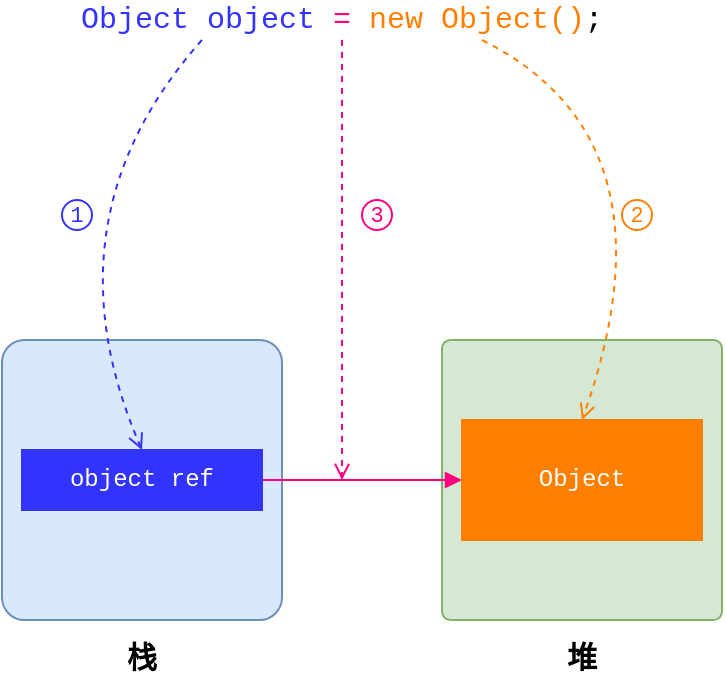 <mxfile version="14.5.1" type="device" pages="6"><diagram id="dpgbIlGhu_-Y0kQLjLVH" name="Page-2"><mxGraphModel dx="1072" dy="792" grid="1" gridSize="10" guides="1" tooltips="1" connect="1" arrows="1" fold="1" page="1" pageScale="1" pageWidth="827" pageHeight="1169" math="0" shadow="0"><root><mxCell id="sCIh-tFxaVx7PeFrU1Gp-0"/><mxCell id="sCIh-tFxaVx7PeFrU1Gp-1" parent="sCIh-tFxaVx7PeFrU1Gp-0"/><mxCell id="b1oAab7OOy_e9Yslup40-0" value="" style="rounded=1;whiteSpace=wrap;html=1;arcSize=8;fontFamily=Courier New;fillColor=#dae8fc;strokeColor=#6c8ebf;" vertex="1" parent="sCIh-tFxaVx7PeFrU1Gp-1"><mxGeometry x="260" y="320" width="140" height="140" as="geometry"/></mxCell><mxCell id="b1oAab7OOy_e9Yslup40-1" value="" style="rounded=1;whiteSpace=wrap;html=1;arcSize=3;fontFamily=Courier New;fillColor=#d5e8d4;strokeColor=#82b366;" vertex="1" parent="sCIh-tFxaVx7PeFrU1Gp-1"><mxGeometry x="480" y="320" width="140" height="140" as="geometry"/></mxCell><mxCell id="b1oAab7OOy_e9Yslup40-21" style="edgeStyle=none;rounded=0;orthogonalLoop=1;jettySize=auto;html=1;exitX=1;exitY=0.5;exitDx=0;exitDy=0;entryX=0;entryY=0.5;entryDx=0;entryDy=0;endArrow=block;endFill=1;fontFamily=Courier New;fontSize=15;fontColor=#FFFFFF;strokeColor=#FF0080;" edge="1" parent="sCIh-tFxaVx7PeFrU1Gp-1" source="b1oAab7OOy_e9Yslup40-3" target="b1oAab7OOy_e9Yslup40-4"><mxGeometry relative="1" as="geometry"/></mxCell><mxCell id="b1oAab7OOy_e9Yslup40-3" value="object ref" style="rounded=0;whiteSpace=wrap;html=1;fontFamily=Courier New;fontColor=#FFFFFF;fillColor=#3333FF;strokeColor=#3333FF;" vertex="1" parent="sCIh-tFxaVx7PeFrU1Gp-1"><mxGeometry x="270" y="375" width="120" height="30" as="geometry"/></mxCell><mxCell id="b1oAab7OOy_e9Yslup40-4" value="Object" style="rounded=0;whiteSpace=wrap;html=1;fontFamily=Courier New;fontColor=#FFFFFF;fillColor=#FF8000;strokeColor=#FF8000;" vertex="1" parent="sCIh-tFxaVx7PeFrU1Gp-1"><mxGeometry x="490" y="360" width="120" height="60" as="geometry"/></mxCell><mxCell id="b1oAab7OOy_e9Yslup40-19" value="栈" style="text;html=1;strokeColor=none;fillColor=none;align=center;verticalAlign=middle;whiteSpace=wrap;rounded=0;fontFamily=Courier New;fontSize=15;fontStyle=1" vertex="1" parent="sCIh-tFxaVx7PeFrU1Gp-1"><mxGeometry x="310" y="470" width="40" height="20" as="geometry"/></mxCell><mxCell id="b1oAab7OOy_e9Yslup40-20" value="堆" style="text;html=1;strokeColor=none;fillColor=none;align=center;verticalAlign=middle;whiteSpace=wrap;rounded=0;fontFamily=Courier New;fontSize=15;fontStyle=1" vertex="1" parent="sCIh-tFxaVx7PeFrU1Gp-1"><mxGeometry x="530" y="470" width="40" height="20" as="geometry"/></mxCell><mxCell id="b1oAab7OOy_e9Yslup40-27" style="edgeStyle=none;rounded=0;orthogonalLoop=1;jettySize=auto;html=1;exitX=0.5;exitY=1;exitDx=0;exitDy=0;endArrow=open;endFill=0;fontFamily=Courier New;fontSize=13;fontColor=#000000;dashed=1;strokeColor=#FF0080;" edge="1" parent="sCIh-tFxaVx7PeFrU1Gp-1" source="b1oAab7OOy_e9Yslup40-24"><mxGeometry relative="1" as="geometry"><mxPoint x="430" y="390" as="targetPoint"/></mxGeometry></mxCell><mxCell id="b1oAab7OOy_e9Yslup40-24" value="&lt;font color=&quot;#3333ff&quot; style=&quot;font-size: 15px&quot;&gt;Object object&lt;/font&gt; &lt;font style=&quot;font-size: 15px&quot; color=&quot;#ff0080&quot;&gt;=&lt;/font&gt; &lt;font style=&quot;font-size: 15px&quot; color=&quot;#ff8000&quot;&gt;new Object()&lt;/font&gt;;" style="text;html=1;strokeColor=none;fillColor=none;align=center;verticalAlign=middle;whiteSpace=wrap;rounded=0;fontFamily=Courier New;fontSize=15;fontColor=#000000;" vertex="1" parent="sCIh-tFxaVx7PeFrU1Gp-1"><mxGeometry x="290" y="150" width="280" height="20" as="geometry"/></mxCell><mxCell id="b1oAab7OOy_e9Yslup40-25" value="" style="curved=1;endArrow=open;html=1;fontFamily=Courier New;fontSize=13;fontColor=#000000;exitX=0.75;exitY=1;exitDx=0;exitDy=0;endFill=0;dashed=1;entryX=0.5;entryY=0;entryDx=0;entryDy=0;strokeColor=#FF8000;" edge="1" parent="sCIh-tFxaVx7PeFrU1Gp-1" source="b1oAab7OOy_e9Yslup40-24" target="b1oAab7OOy_e9Yslup40-4"><mxGeometry width="50" height="50" relative="1" as="geometry"><mxPoint x="390" y="410" as="sourcePoint"/><mxPoint x="550" y="350" as="targetPoint"/><Array as="points"><mxPoint x="600" y="220"/></Array></mxGeometry></mxCell><mxCell id="b1oAab7OOy_e9Yslup40-29" value="" style="curved=1;endArrow=open;html=1;fontFamily=Courier New;fontSize=13;fontColor=#000000;exitX=0.25;exitY=1;exitDx=0;exitDy=0;endFill=0;dashed=1;entryX=0.5;entryY=0;entryDx=0;entryDy=0;strokeColor=#3333FF;" edge="1" parent="sCIh-tFxaVx7PeFrU1Gp-1" source="b1oAab7OOy_e9Yslup40-24" target="b1oAab7OOy_e9Yslup40-3"><mxGeometry width="50" height="50" relative="1" as="geometry"><mxPoint x="390" y="410" as="sourcePoint"/><mxPoint x="330" y="360" as="targetPoint"/><Array as="points"><mxPoint x="280" y="260"/></Array></mxGeometry></mxCell><mxCell id="b1oAab7OOy_e9Yslup40-30" value="1" style="ellipse;whiteSpace=wrap;html=1;aspect=fixed;fontFamily=Courier New;fontSize=11;strokeColor=#3333FF;fontColor=#3333FF;" vertex="1" parent="sCIh-tFxaVx7PeFrU1Gp-1"><mxGeometry x="290" y="250" width="15" height="15" as="geometry"/></mxCell><mxCell id="b1oAab7OOy_e9Yslup40-31" value="2" style="ellipse;whiteSpace=wrap;html=1;aspect=fixed;fontFamily=Courier New;fontSize=11;strokeColor=#FF8000;fontColor=#FF8000;" vertex="1" parent="sCIh-tFxaVx7PeFrU1Gp-1"><mxGeometry x="570" y="250" width="15" height="15" as="geometry"/></mxCell><mxCell id="b1oAab7OOy_e9Yslup40-32" value="3" style="ellipse;whiteSpace=wrap;html=1;aspect=fixed;fontFamily=Courier New;fontSize=11;fontColor=#FF0080;strokeColor=#FF0080;" vertex="1" parent="sCIh-tFxaVx7PeFrU1Gp-1"><mxGeometry x="440" y="250" width="15" height="15" as="geometry"/></mxCell></root></mxGraphModel></diagram><diagram id="oBm9VwARBzF240rQXaee" name="Page-3"><mxGraphModel dx="1072" dy="792" grid="1" gridSize="10" guides="1" tooltips="1" connect="1" arrows="1" fold="1" page="1" pageScale="1" pageWidth="827" pageHeight="1169" math="0" shadow="0"><root><mxCell id="JWefkZmphFP7_qrdPQSb-0"/><mxCell id="JWefkZmphFP7_qrdPQSb-1" parent="JWefkZmphFP7_qrdPQSb-0"/><mxCell id="JWefkZmphFP7_qrdPQSb-2" value="" style="rounded=1;whiteSpace=wrap;html=1;arcSize=8;fontFamily=Courier New;fillColor=#dae8fc;strokeColor=#6c8ebf;" vertex="1" parent="JWefkZmphFP7_qrdPQSb-1"><mxGeometry x="260" y="320" width="140" height="140" as="geometry"/></mxCell><mxCell id="JWefkZmphFP7_qrdPQSb-3" value="" style="rounded=1;whiteSpace=wrap;html=1;arcSize=3;fontFamily=Courier New;fillColor=#d5e8d4;strokeColor=#82b366;" vertex="1" parent="JWefkZmphFP7_qrdPQSb-1"><mxGeometry x="480" y="320" width="140" height="140" as="geometry"/></mxCell><mxCell id="JWefkZmphFP7_qrdPQSb-4" style="edgeStyle=none;rounded=0;orthogonalLoop=1;jettySize=auto;html=1;exitX=1;exitY=0.5;exitDx=0;exitDy=0;entryX=0;entryY=0.5;entryDx=0;entryDy=0;endArrow=block;endFill=1;fontFamily=Courier New;fontSize=15;fontColor=#FFFFFF;strokeColor=#FF0080;" edge="1" parent="JWefkZmphFP7_qrdPQSb-1" source="JWefkZmphFP7_qrdPQSb-5" target="JWefkZmphFP7_qrdPQSb-6"><mxGeometry relative="1" as="geometry"/></mxCell><mxCell id="JWefkZmphFP7_qrdPQSb-5" value="object ref" style="rounded=0;whiteSpace=wrap;html=1;fontFamily=Courier New;fontColor=#FFFFFF;fillColor=#3333FF;strokeColor=#3333FF;" vertex="1" parent="JWefkZmphFP7_qrdPQSb-1"><mxGeometry x="270" y="375" width="120" height="30" as="geometry"/></mxCell><mxCell id="JWefkZmphFP7_qrdPQSb-6" value="Object" style="rounded=0;whiteSpace=wrap;html=1;fontFamily=Courier New;fontColor=#FFFFFF;fillColor=#FF8000;strokeColor=#FF8000;" vertex="1" parent="JWefkZmphFP7_qrdPQSb-1"><mxGeometry x="490" y="360" width="120" height="60" as="geometry"/></mxCell><mxCell id="JWefkZmphFP7_qrdPQSb-7" value="栈" style="text;html=1;strokeColor=none;fillColor=none;align=center;verticalAlign=middle;whiteSpace=wrap;rounded=0;fontFamily=Courier New;fontSize=15;fontStyle=1" vertex="1" parent="JWefkZmphFP7_qrdPQSb-1"><mxGeometry x="310" y="470" width="40" height="20" as="geometry"/></mxCell><mxCell id="JWefkZmphFP7_qrdPQSb-8" value="堆" style="text;html=1;strokeColor=none;fillColor=none;align=center;verticalAlign=middle;whiteSpace=wrap;rounded=0;fontFamily=Courier New;fontSize=15;fontStyle=1" vertex="1" parent="JWefkZmphFP7_qrdPQSb-1"><mxGeometry x="530" y="470" width="40" height="20" as="geometry"/></mxCell><mxCell id="JWefkZmphFP7_qrdPQSb-17" value="" style="shape=cross;whiteSpace=wrap;html=1;fontFamily=Courier New;fontSize=11;rotation=45;fillColor=#FF0000;strokeColor=#FF0000;" vertex="1" parent="JWefkZmphFP7_qrdPQSb-1"><mxGeometry x="423" y="375" width="30" height="30" as="geometry"/></mxCell></root></mxGraphModel></diagram><diagram id="F_ZKTHOqf80QlKqSOYMT" name="Page-4"><mxGraphModel dx="1072" dy="792" grid="1" gridSize="10" guides="1" tooltips="1" connect="1" arrows="1" fold="1" page="1" pageScale="1" pageWidth="827" pageHeight="1169" math="0" shadow="0"><root><mxCell id="sfMKCWkr9XkwgcGB2g0W-0"/><mxCell id="sfMKCWkr9XkwgcGB2g0W-1" parent="sfMKCWkr9XkwgcGB2g0W-0"/><mxCell id="sfMKCWkr9XkwgcGB2g0W-2" value="Thread" style="swimlane;fontStyle=1;align=center;verticalAlign=top;childLayout=stackLayout;horizontal=1;startSize=26;horizontalStack=0;resizeParent=1;resizeParentMax=0;resizeLast=0;collapsible=1;marginBottom=0;fontFamily=Courier New;fontSize=12;" vertex="1" parent="sfMKCWkr9XkwgcGB2g0W-1"><mxGeometry x="220" y="220" width="230" height="86" as="geometry"/></mxCell><mxCell id="sfMKCWkr9XkwgcGB2g0W-3" value="+ threadLocals: ThreadLocalMap" style="text;align=left;verticalAlign=top;spacingLeft=4;spacingRight=4;overflow=hidden;rotatable=0;points=[[0,0.5],[1,0.5]];portConstraint=eastwest;fontFamily=Courier New;" vertex="1" parent="sfMKCWkr9XkwgcGB2g0W-2"><mxGeometry y="26" width="230" height="26" as="geometry"/></mxCell><mxCell id="sfMKCWkr9XkwgcGB2g0W-4" value="" style="line;strokeWidth=1;fillColor=none;align=left;verticalAlign=middle;spacingTop=-1;spacingLeft=3;spacingRight=3;rotatable=0;labelPosition=right;points=[];portConstraint=eastwest;fontFamily=Courier New;" vertex="1" parent="sfMKCWkr9XkwgcGB2g0W-2"><mxGeometry y="52" width="230" height="8" as="geometry"/></mxCell><mxCell id="sfMKCWkr9XkwgcGB2g0W-5" value=" " style="text;strokeColor=none;fillColor=none;align=left;verticalAlign=top;spacingLeft=4;spacingRight=4;overflow=hidden;rotatable=0;points=[[0,0.5],[1,0.5]];portConstraint=eastwest;fontFamily=Courier New;" vertex="1" parent="sfMKCWkr9XkwgcGB2g0W-2"><mxGeometry y="60" width="230" height="26" as="geometry"/></mxCell><mxCell id="sfMKCWkr9XkwgcGB2g0W-6" value="ThreadLocalMap" style="swimlane;fontStyle=1;align=center;verticalAlign=top;childLayout=stackLayout;horizontal=1;startSize=26;horizontalStack=0;resizeParent=1;resizeParentMax=0;resizeLast=0;collapsible=1;marginBottom=0;fontFamily=Courier New;fontSize=12;" vertex="1" parent="sfMKCWkr9XkwgcGB2g0W-1"><mxGeometry x="255" y="360" width="160" height="86" as="geometry"/></mxCell><mxCell id="sfMKCWkr9XkwgcGB2g0W-7" value="+ table: Entry[]" style="text;strokeColor=none;fillColor=none;align=left;verticalAlign=top;spacingLeft=4;spacingRight=4;overflow=hidden;rotatable=0;points=[[0,0.5],[1,0.5]];portConstraint=eastwest;fontFamily=Courier New;" vertex="1" parent="sfMKCWkr9XkwgcGB2g0W-6"><mxGeometry y="26" width="160" height="26" as="geometry"/></mxCell><mxCell id="sfMKCWkr9XkwgcGB2g0W-8" value="" style="line;strokeWidth=1;fillColor=none;align=left;verticalAlign=middle;spacingTop=-1;spacingLeft=3;spacingRight=3;rotatable=0;labelPosition=right;points=[];portConstraint=eastwest;fontFamily=Courier New;" vertex="1" parent="sfMKCWkr9XkwgcGB2g0W-6"><mxGeometry y="52" width="160" height="8" as="geometry"/></mxCell><mxCell id="sfMKCWkr9XkwgcGB2g0W-9" value=" " style="text;strokeColor=none;fillColor=none;align=left;verticalAlign=top;spacingLeft=4;spacingRight=4;overflow=hidden;rotatable=0;points=[[0,0.5],[1,0.5]];portConstraint=eastwest;fontFamily=Courier New;" vertex="1" parent="sfMKCWkr9XkwgcGB2g0W-6"><mxGeometry y="60" width="160" height="26" as="geometry"/></mxCell><mxCell id="sfMKCWkr9XkwgcGB2g0W-10" value="Entry" style="swimlane;fontStyle=1;align=center;verticalAlign=top;childLayout=stackLayout;horizontal=1;startSize=26;horizontalStack=0;resizeParent=1;resizeParentMax=0;resizeLast=0;collapsible=1;marginBottom=0;fontFamily=Courier New;fontSize=12;" vertex="1" parent="sfMKCWkr9XkwgcGB2g0W-1"><mxGeometry x="255" y="499" width="160" height="86" as="geometry"/></mxCell><mxCell id="sfMKCWkr9XkwgcGB2g0W-11" value="+ value: Object" style="text;strokeColor=none;fillColor=none;align=left;verticalAlign=top;spacingLeft=4;spacingRight=4;overflow=hidden;rotatable=0;points=[[0,0.5],[1,0.5]];portConstraint=eastwest;" vertex="1" parent="sfMKCWkr9XkwgcGB2g0W-10"><mxGeometry y="26" width="160" height="26" as="geometry"/></mxCell><mxCell id="sfMKCWkr9XkwgcGB2g0W-12" value="" style="line;strokeWidth=1;fillColor=none;align=left;verticalAlign=middle;spacingTop=-1;spacingLeft=3;spacingRight=3;rotatable=0;labelPosition=right;points=[];portConstraint=eastwest;" vertex="1" parent="sfMKCWkr9XkwgcGB2g0W-10"><mxGeometry y="52" width="160" height="8" as="geometry"/></mxCell><mxCell id="sfMKCWkr9XkwgcGB2g0W-13" value=" " style="text;strokeColor=none;fillColor=none;align=left;verticalAlign=top;spacingLeft=4;spacingRight=4;overflow=hidden;rotatable=0;points=[[0,0.5],[1,0.5]];portConstraint=eastwest;" vertex="1" parent="sfMKCWkr9XkwgcGB2g0W-10"><mxGeometry y="60" width="160" height="26" as="geometry"/></mxCell><mxCell id="sfMKCWkr9XkwgcGB2g0W-14" value="" style="endArrow=diamondThin;endFill=0;endSize=24;html=1;fontFamily=Courier New;fontSize=12;fontColor=#FF8000;exitX=0.5;exitY=0;exitDx=0;exitDy=0;" edge="1" parent="sfMKCWkr9XkwgcGB2g0W-1" source="sfMKCWkr9XkwgcGB2g0W-6" target="sfMKCWkr9XkwgcGB2g0W-2"><mxGeometry width="160" relative="1" as="geometry"><mxPoint x="330" y="410" as="sourcePoint"/><mxPoint x="490" y="410" as="targetPoint"/></mxGeometry></mxCell><mxCell id="sfMKCWkr9XkwgcGB2g0W-15" value="" style="endArrow=diamondThin;endFill=0;endSize=24;html=1;fontFamily=Courier New;fontSize=12;fontColor=#FF8000;exitX=0.5;exitY=0;exitDx=0;exitDy=0;" edge="1" parent="sfMKCWkr9XkwgcGB2g0W-1" source="sfMKCWkr9XkwgcGB2g0W-10" target="sfMKCWkr9XkwgcGB2g0W-6"><mxGeometry width="160" relative="1" as="geometry"><mxPoint x="345" y="380" as="sourcePoint"/><mxPoint x="345" y="316" as="targetPoint"/></mxGeometry></mxCell><mxCell id="sfMKCWkr9XkwgcGB2g0W-16" value="WeakReference&lt;ThreadLoacl&gt;" style="swimlane;fontStyle=1;align=center;verticalAlign=top;childLayout=stackLayout;horizontal=1;startSize=26;horizontalStack=0;resizeParent=1;resizeParentMax=0;resizeLast=0;collapsible=1;marginBottom=0;fontFamily=Courier New;fontSize=12;" vertex="1" parent="sfMKCWkr9XkwgcGB2g0W-1"><mxGeometry x="520" y="499" width="220" height="86" as="geometry"/></mxCell><mxCell id="sfMKCWkr9XkwgcGB2g0W-17" value="+ field: type" style="text;strokeColor=none;fillColor=none;align=left;verticalAlign=top;spacingLeft=4;spacingRight=4;overflow=hidden;rotatable=0;points=[[0,0.5],[1,0.5]];portConstraint=eastwest;" vertex="1" parent="sfMKCWkr9XkwgcGB2g0W-16"><mxGeometry y="26" width="220" height="26" as="geometry"/></mxCell><mxCell id="sfMKCWkr9XkwgcGB2g0W-18" value="" style="line;strokeWidth=1;fillColor=none;align=left;verticalAlign=middle;spacingTop=-1;spacingLeft=3;spacingRight=3;rotatable=0;labelPosition=right;points=[];portConstraint=eastwest;" vertex="1" parent="sfMKCWkr9XkwgcGB2g0W-16"><mxGeometry y="52" width="220" height="8" as="geometry"/></mxCell><mxCell id="sfMKCWkr9XkwgcGB2g0W-19" value="+ method(type): type" style="text;strokeColor=none;fillColor=none;align=left;verticalAlign=top;spacingLeft=4;spacingRight=4;overflow=hidden;rotatable=0;points=[[0,0.5],[1,0.5]];portConstraint=eastwest;" vertex="1" parent="sfMKCWkr9XkwgcGB2g0W-16"><mxGeometry y="60" width="220" height="26" as="geometry"/></mxCell><mxCell id="sfMKCWkr9XkwgcGB2g0W-20" value="" style="endArrow=block;endSize=16;endFill=0;html=1;strokeColor=#000000;fontFamily=Courier New;fontSize=12;fontColor=#FF8000;exitX=1;exitY=0.5;exitDx=0;exitDy=0;entryX=0;entryY=0.5;entryDx=0;entryDy=0;" edge="1" parent="sfMKCWkr9XkwgcGB2g0W-1" source="sfMKCWkr9XkwgcGB2g0W-11" target="sfMKCWkr9XkwgcGB2g0W-17"><mxGeometry width="160" relative="1" as="geometry"><mxPoint x="330" y="410" as="sourcePoint"/><mxPoint x="510" y="550" as="targetPoint"/></mxGeometry></mxCell><mxCell id="sfMKCWkr9XkwgcGB2g0W-21" value="ThreadLocal&lt;T&gt;" style="swimlane;fontStyle=1;align=center;verticalAlign=top;childLayout=stackLayout;horizontal=1;startSize=26;horizontalStack=0;resizeParent=1;resizeParentMax=0;resizeLast=0;collapsible=1;marginBottom=0;fontFamily=Courier New;fontSize=12;" vertex="1" parent="sfMKCWkr9XkwgcGB2g0W-1"><mxGeometry x="550" y="339" width="160" height="120" as="geometry"/></mxCell><mxCell id="sfMKCWkr9XkwgcGB2g0W-22" value=" " style="text;strokeColor=none;fillColor=none;align=left;verticalAlign=top;spacingLeft=4;spacingRight=4;overflow=hidden;rotatable=0;points=[[0,0.5],[1,0.5]];portConstraint=eastwest;" vertex="1" parent="sfMKCWkr9XkwgcGB2g0W-21"><mxGeometry y="26" width="160" height="26" as="geometry"/></mxCell><mxCell id="sfMKCWkr9XkwgcGB2g0W-23" value="" style="line;strokeWidth=1;fillColor=none;align=left;verticalAlign=middle;spacingTop=-1;spacingLeft=3;spacingRight=3;rotatable=0;labelPosition=right;points=[];portConstraint=eastwest;" vertex="1" parent="sfMKCWkr9XkwgcGB2g0W-21"><mxGeometry y="52" width="160" height="8" as="geometry"/></mxCell><mxCell id="sfMKCWkr9XkwgcGB2g0W-24" value="+ get(): T&#10;+ set(value: T): void&#10;+ remove(): void" style="text;strokeColor=none;fillColor=none;align=left;verticalAlign=top;spacingLeft=4;spacingRight=4;overflow=hidden;rotatable=0;points=[[0,0.5],[1,0.5]];portConstraint=eastwest;" vertex="1" parent="sfMKCWkr9XkwgcGB2g0W-21"><mxGeometry y="60" width="160" height="60" as="geometry"/></mxCell><mxCell id="sfMKCWkr9XkwgcGB2g0W-25" value="" style="endArrow=open;endSize=12;dashed=1;html=1;strokeColor=#000000;fontFamily=Courier New;fontSize=12;fontColor=#FF8000;exitX=1;exitY=0.5;exitDx=0;exitDy=0;" edge="1" parent="sfMKCWkr9XkwgcGB2g0W-1" source="sfMKCWkr9XkwgcGB2g0W-7" target="sfMKCWkr9XkwgcGB2g0W-21"><mxGeometry width="160" relative="1" as="geometry"><mxPoint x="330" y="610" as="sourcePoint"/><mxPoint x="540" y="370" as="targetPoint"/></mxGeometry></mxCell></root></mxGraphModel></diagram><diagram id="F2LEmFv9SjkYqZoENX_o" name="Page-5"><mxGraphModel dx="1072" dy="792" grid="1" gridSize="10" guides="1" tooltips="1" connect="1" arrows="1" fold="1" page="1" pageScale="1" pageWidth="827" pageHeight="1169" math="0" shadow="0"><root><mxCell id="lwCb2gdcl6sIyby6K8UO-0"/><mxCell id="lwCb2gdcl6sIyby6K8UO-1" parent="lwCb2gdcl6sIyby6K8UO-0"/><mxCell id="lwCb2gdcl6sIyby6K8UO-44" value="ThreadLocalMap" style="rounded=0;whiteSpace=wrap;html=1;fontFamily=Courier New;fontSize=12;align=left;verticalAlign=top;fillColor=#ffff88;strokeColor=#FFFF88;" vertex="1" parent="lwCb2gdcl6sIyby6K8UO-1"><mxGeometry x="20" y="680" width="120" height="320" as="geometry"/></mxCell><mxCell id="lwCb2gdcl6sIyby6K8UO-34" value="Thread" style="rounded=0;whiteSpace=wrap;html=1;fontFamily=Courier New;fontSize=12;align=left;verticalAlign=top;fillColor=#cdeb8b;strokeColor=#CDEB8B;" vertex="1" parent="lwCb2gdcl6sIyby6K8UO-1"><mxGeometry x="20" y="555" width="120" height="75" as="geometry"/></mxCell><mxCell id="lwCb2gdcl6sIyby6K8UO-31" value="Entry" style="rounded=0;whiteSpace=wrap;html=1;fontFamily=Courier New;fontSize=12;verticalAlign=top;align=left;fillColor=#cce5ff;strokeColor=#CCE5FF;" vertex="1" parent="lwCb2gdcl6sIyby6K8UO-1"><mxGeometry x="195" y="720" width="200" height="90" as="geometry"/></mxCell><mxCell id="lwCb2gdcl6sIyby6K8UO-67" style="edgeStyle=none;rounded=0;orthogonalLoop=1;jettySize=auto;html=1;exitX=0.5;exitY=0;exitDx=0;exitDy=0;entryX=0.5;entryY=1;entryDx=0;entryDy=0;endArrow=block;endFill=1;strokeColor=#000000;fontFamily=Courier New;fontSize=12;fontColor=#000000;dashed=1;" edge="1" parent="lwCb2gdcl6sIyby6K8UO-1" source="lwCb2gdcl6sIyby6K8UO-32" target="lwCb2gdcl6sIyby6K8UO-48"><mxGeometry relative="1" as="geometry"/></mxCell><mxCell id="lwCb2gdcl6sIyby6K8UO-32" value="threadLocalA" style="rounded=0;whiteSpace=wrap;html=1;fontFamily=Courier New;fontSize=12;fillColor=#FFCCCC;" vertex="1" parent="lwCb2gdcl6sIyby6K8UO-1"><mxGeometry x="205" y="770" width="100" height="30" as="geometry"/></mxCell><mxCell id="lwCb2gdcl6sIyby6K8UO-45" style="edgeStyle=none;rounded=0;orthogonalLoop=1;jettySize=auto;html=1;exitX=0.5;exitY=1;exitDx=0;exitDy=0;entryX=0.5;entryY=0;entryDx=0;entryDy=0;endArrow=block;endFill=1;strokeColor=#000000;fontFamily=Courier New;fontSize=12;fontColor=#FF8000;" edge="1" parent="lwCb2gdcl6sIyby6K8UO-1" source="lwCb2gdcl6sIyby6K8UO-87" target="lwCb2gdcl6sIyby6K8UO-44"><mxGeometry relative="1" as="geometry"><mxPoint x="80" y="710" as="sourcePoint"/></mxGeometry></mxCell><mxCell id="lwCb2gdcl6sIyby6K8UO-38" value="Entry" style="rounded=0;whiteSpace=wrap;html=1;fontFamily=Courier New;fontSize=12;" vertex="1" parent="lwCb2gdcl6sIyby6K8UO-1"><mxGeometry x="30" y="750" width="100" height="30" as="geometry"/></mxCell><mxCell id="lwCb2gdcl6sIyby6K8UO-39" value="Entry" style="rounded=0;whiteSpace=wrap;html=1;fontFamily=Courier New;fontSize=12;" vertex="1" parent="lwCb2gdcl6sIyby6K8UO-1"><mxGeometry x="30" y="780" width="100" height="30" as="geometry"/></mxCell><mxCell id="lwCb2gdcl6sIyby6K8UO-72" style="edgeStyle=none;rounded=0;orthogonalLoop=1;jettySize=auto;html=1;exitX=1;exitY=0.5;exitDx=0;exitDy=0;entryX=0;entryY=0.5;entryDx=0;entryDy=0;endArrow=block;endFill=1;strokeColor=#000000;fontFamily=Courier New;fontSize=12;fontColor=#000000;" edge="1" parent="lwCb2gdcl6sIyby6K8UO-1" source="lwCb2gdcl6sIyby6K8UO-40" target="lwCb2gdcl6sIyby6K8UO-31"><mxGeometry relative="1" as="geometry"/></mxCell><mxCell id="lwCb2gdcl6sIyby6K8UO-40" value="Entry" style="rounded=0;whiteSpace=wrap;html=1;fontFamily=Courier New;fontSize=12;fillColor=#CCE5FF;" vertex="1" parent="lwCb2gdcl6sIyby6K8UO-1"><mxGeometry x="30" y="810" width="100" height="30" as="geometry"/></mxCell><mxCell id="lwCb2gdcl6sIyby6K8UO-41" value="Entry" style="rounded=0;whiteSpace=wrap;html=1;fontFamily=Courier New;fontSize=12;" vertex="1" parent="lwCb2gdcl6sIyby6K8UO-1"><mxGeometry x="30" y="840" width="100" height="30" as="geometry"/></mxCell><mxCell id="lwCb2gdcl6sIyby6K8UO-42" value="Entry" style="rounded=0;whiteSpace=wrap;html=1;fontFamily=Courier New;fontSize=12;" vertex="1" parent="lwCb2gdcl6sIyby6K8UO-1"><mxGeometry x="30" y="870" width="100" height="30" as="geometry"/></mxCell><mxCell id="lwCb2gdcl6sIyby6K8UO-73" style="edgeStyle=none;rounded=0;orthogonalLoop=1;jettySize=auto;html=1;exitX=1;exitY=0.5;exitDx=0;exitDy=0;entryX=0;entryY=0.5;entryDx=0;entryDy=0;endArrow=block;endFill=1;strokeColor=#000000;fontFamily=Courier New;fontSize=12;fontColor=#000000;" edge="1" parent="lwCb2gdcl6sIyby6K8UO-1" source="lwCb2gdcl6sIyby6K8UO-43" target="lwCb2gdcl6sIyby6K8UO-56"><mxGeometry relative="1" as="geometry"/></mxCell><mxCell id="lwCb2gdcl6sIyby6K8UO-43" value="Entry" style="rounded=0;whiteSpace=wrap;html=1;fontFamily=Courier New;fontSize=12;fillColor=#CCE5FF;" vertex="1" parent="lwCb2gdcl6sIyby6K8UO-1"><mxGeometry x="30" y="900" width="100" height="30" as="geometry"/></mxCell><mxCell id="lwCb2gdcl6sIyby6K8UO-46" value="Integer a" style="rounded=0;whiteSpace=wrap;html=1;fontFamily=Courier New;fontSize=12;" vertex="1" parent="lwCb2gdcl6sIyby6K8UO-1"><mxGeometry x="305" y="770" width="80" height="30" as="geometry"/></mxCell><mxCell id="lwCb2gdcl6sIyby6K8UO-47" value="线程 1" style="text;html=1;strokeColor=none;fillColor=none;align=center;verticalAlign=middle;whiteSpace=wrap;rounded=0;fontFamily=Courier New;fontSize=15;fontStyle=1" vertex="1" parent="lwCb2gdcl6sIyby6K8UO-1"><mxGeometry x="55" y="520" width="50" height="20" as="geometry"/></mxCell><mxCell id="lwCb2gdcl6sIyby6K8UO-48" value="ThreadLocal&amp;lt;Integer&amp;gt; threadLocalA" style="rounded=0;whiteSpace=wrap;html=1;fontFamily=Courier New;fontSize=15;align=center;fillColor=#FFCCCC;strokeColor=#FFCCCC;" vertex="1" parent="lwCb2gdcl6sIyby6K8UO-1"><mxGeometry x="244" y="620" width="320" height="35" as="geometry"/></mxCell><mxCell id="lwCb2gdcl6sIyby6K8UO-49" value="key" style="text;html=1;strokeColor=none;fillColor=none;align=center;verticalAlign=middle;whiteSpace=wrap;rounded=0;fontFamily=Courier New;fontSize=12;fontColor=#000000;" vertex="1" parent="lwCb2gdcl6sIyby6K8UO-1"><mxGeometry x="205" y="750" width="20" height="20" as="geometry"/></mxCell><mxCell id="lwCb2gdcl6sIyby6K8UO-50" value="value" style="text;html=1;strokeColor=none;fillColor=none;align=center;verticalAlign=middle;whiteSpace=wrap;rounded=0;fontFamily=Courier New;fontSize=12;fontColor=#000000;" vertex="1" parent="lwCb2gdcl6sIyby6K8UO-1"><mxGeometry x="305" y="750" width="40" height="20" as="geometry"/></mxCell><mxCell id="lwCb2gdcl6sIyby6K8UO-51" value="Entry" style="rounded=0;whiteSpace=wrap;html=1;fontFamily=Courier New;fontSize=12;verticalAlign=top;align=left;fillColor=#CCE5FF;strokeColor=#CCE5FF;" vertex="1" parent="lwCb2gdcl6sIyby6K8UO-1"><mxGeometry x="414" y="720" width="200" height="90" as="geometry"/></mxCell><mxCell id="lwCb2gdcl6sIyby6K8UO-68" style="edgeStyle=none;rounded=0;orthogonalLoop=1;jettySize=auto;html=1;exitX=0.5;exitY=0;exitDx=0;exitDy=0;entryX=0.5;entryY=1;entryDx=0;entryDy=0;endArrow=block;endFill=1;strokeColor=#000000;fontFamily=Courier New;fontSize=12;fontColor=#000000;dashed=1;" edge="1" parent="lwCb2gdcl6sIyby6K8UO-1" source="lwCb2gdcl6sIyby6K8UO-52" target="lwCb2gdcl6sIyby6K8UO-48"><mxGeometry relative="1" as="geometry"/></mxCell><mxCell id="lwCb2gdcl6sIyby6K8UO-52" value="threadLocalA" style="rounded=0;whiteSpace=wrap;html=1;fontFamily=Courier New;fontSize=12;fillColor=#FFCCCC;" vertex="1" parent="lwCb2gdcl6sIyby6K8UO-1"><mxGeometry x="424" y="770" width="100" height="30" as="geometry"/></mxCell><mxCell id="lwCb2gdcl6sIyby6K8UO-53" value="Integer b" style="rounded=0;whiteSpace=wrap;html=1;fontFamily=Courier New;fontSize=12;" vertex="1" parent="lwCb2gdcl6sIyby6K8UO-1"><mxGeometry x="524" y="770" width="80" height="30" as="geometry"/></mxCell><mxCell id="lwCb2gdcl6sIyby6K8UO-54" value="key" style="text;html=1;strokeColor=none;fillColor=none;align=center;verticalAlign=middle;whiteSpace=wrap;rounded=0;fontFamily=Courier New;fontSize=12;fontColor=#000000;" vertex="1" parent="lwCb2gdcl6sIyby6K8UO-1"><mxGeometry x="424" y="750" width="20" height="20" as="geometry"/></mxCell><mxCell id="lwCb2gdcl6sIyby6K8UO-55" value="value" style="text;html=1;strokeColor=none;fillColor=none;align=center;verticalAlign=middle;whiteSpace=wrap;rounded=0;fontFamily=Courier New;fontSize=12;fontColor=#000000;" vertex="1" parent="lwCb2gdcl6sIyby6K8UO-1"><mxGeometry x="524" y="750" width="40" height="20" as="geometry"/></mxCell><mxCell id="lwCb2gdcl6sIyby6K8UO-56" value="Entry" style="rounded=0;whiteSpace=wrap;html=1;fontFamily=Courier New;fontSize=12;verticalAlign=top;align=left;fillColor=#CCE5FF;strokeColor=#CCE5FF;" vertex="1" parent="lwCb2gdcl6sIyby6K8UO-1"><mxGeometry x="195" y="830" width="200" height="90" as="geometry"/></mxCell><mxCell id="lwCb2gdcl6sIyby6K8UO-69" style="edgeStyle=none;rounded=0;orthogonalLoop=1;jettySize=auto;html=1;exitX=0.5;exitY=1;exitDx=0;exitDy=0;entryX=0.5;entryY=0;entryDx=0;entryDy=0;endArrow=block;endFill=1;strokeColor=#000000;fontFamily=Courier New;fontSize=12;fontColor=#000000;dashed=1;" edge="1" parent="lwCb2gdcl6sIyby6K8UO-1" source="lwCb2gdcl6sIyby6K8UO-57" target="lwCb2gdcl6sIyby6K8UO-66"><mxGeometry relative="1" as="geometry"/></mxCell><mxCell id="lwCb2gdcl6sIyby6K8UO-57" value="threadLocalB" style="rounded=0;whiteSpace=wrap;html=1;fontFamily=Courier New;fontSize=12;fillColor=#FFCCCC;" vertex="1" parent="lwCb2gdcl6sIyby6K8UO-1"><mxGeometry x="205" y="880" width="100" height="30" as="geometry"/></mxCell><mxCell id="lwCb2gdcl6sIyby6K8UO-58" value="String s" style="rounded=0;whiteSpace=wrap;html=1;fontFamily=Courier New;fontSize=12;" vertex="1" parent="lwCb2gdcl6sIyby6K8UO-1"><mxGeometry x="305" y="880" width="80" height="30" as="geometry"/></mxCell><mxCell id="lwCb2gdcl6sIyby6K8UO-59" value="key" style="text;html=1;strokeColor=none;fillColor=none;align=center;verticalAlign=middle;whiteSpace=wrap;rounded=0;fontFamily=Courier New;fontSize=12;fontColor=#000000;" vertex="1" parent="lwCb2gdcl6sIyby6K8UO-1"><mxGeometry x="205" y="860" width="20" height="20" as="geometry"/></mxCell><mxCell id="lwCb2gdcl6sIyby6K8UO-60" value="value" style="text;html=1;strokeColor=none;fillColor=none;align=center;verticalAlign=middle;whiteSpace=wrap;rounded=0;fontFamily=Courier New;fontSize=12;fontColor=#000000;" vertex="1" parent="lwCb2gdcl6sIyby6K8UO-1"><mxGeometry x="305" y="860" width="40" height="20" as="geometry"/></mxCell><mxCell id="lwCb2gdcl6sIyby6K8UO-61" value="Entry" style="rounded=0;whiteSpace=wrap;html=1;fontFamily=Courier New;fontSize=12;verticalAlign=top;align=left;fillColor=#CCE5FF;strokeColor=#CCE5FF;" vertex="1" parent="lwCb2gdcl6sIyby6K8UO-1"><mxGeometry x="414" y="830" width="200" height="90" as="geometry"/></mxCell><mxCell id="lwCb2gdcl6sIyby6K8UO-70" style="edgeStyle=none;rounded=0;orthogonalLoop=1;jettySize=auto;html=1;exitX=0.5;exitY=1;exitDx=0;exitDy=0;entryX=0.5;entryY=0;entryDx=0;entryDy=0;endArrow=block;endFill=1;strokeColor=#000000;fontFamily=Courier New;fontSize=12;fontColor=#000000;dashed=1;" edge="1" parent="lwCb2gdcl6sIyby6K8UO-1" source="lwCb2gdcl6sIyby6K8UO-62" target="lwCb2gdcl6sIyby6K8UO-66"><mxGeometry relative="1" as="geometry"/></mxCell><mxCell id="lwCb2gdcl6sIyby6K8UO-62" value="threadLocalB" style="rounded=0;whiteSpace=wrap;html=1;fontFamily=Courier New;fontSize=12;fillColor=#FFCCCC;" vertex="1" parent="lwCb2gdcl6sIyby6K8UO-1"><mxGeometry x="424" y="880" width="100" height="30" as="geometry"/></mxCell><mxCell id="lwCb2gdcl6sIyby6K8UO-63" value="String t" style="rounded=0;whiteSpace=wrap;html=1;fontFamily=Courier New;fontSize=12;" vertex="1" parent="lwCb2gdcl6sIyby6K8UO-1"><mxGeometry x="524" y="880" width="80" height="30" as="geometry"/></mxCell><mxCell id="lwCb2gdcl6sIyby6K8UO-64" value="key" style="text;html=1;strokeColor=none;fillColor=none;align=center;verticalAlign=middle;whiteSpace=wrap;rounded=0;fontFamily=Courier New;fontSize=12;fontColor=#000000;" vertex="1" parent="lwCb2gdcl6sIyby6K8UO-1"><mxGeometry x="424" y="860" width="20" height="20" as="geometry"/></mxCell><mxCell id="lwCb2gdcl6sIyby6K8UO-65" value="value" style="text;html=1;strokeColor=none;fillColor=none;align=center;verticalAlign=middle;whiteSpace=wrap;rounded=0;fontFamily=Courier New;fontSize=12;fontColor=#000000;" vertex="1" parent="lwCb2gdcl6sIyby6K8UO-1"><mxGeometry x="524" y="860" width="40" height="20" as="geometry"/></mxCell><mxCell id="lwCb2gdcl6sIyby6K8UO-66" value="ThreadLocal&amp;lt;String&amp;gt; threadLocalB" style="rounded=0;whiteSpace=wrap;html=1;fontFamily=Courier New;fontSize=15;align=center;fillColor=#FFCCCC;strokeColor=#FFCCCC;" vertex="1" parent="lwCb2gdcl6sIyby6K8UO-1"><mxGeometry x="244" y="990" width="320" height="35" as="geometry"/></mxCell><mxCell id="lwCb2gdcl6sIyby6K8UO-71" value="Entry" style="rounded=0;whiteSpace=wrap;html=1;fontFamily=Courier New;fontSize=12;" vertex="1" parent="lwCb2gdcl6sIyby6K8UO-1"><mxGeometry x="30" y="930" width="100" height="30" as="geometry"/></mxCell><mxCell id="lwCb2gdcl6sIyby6K8UO-74" value="ThreadLocalMap" style="rounded=0;whiteSpace=wrap;html=1;fontFamily=Courier New;fontSize=12;align=left;verticalAlign=top;fillColor=#ffff88;strokeColor=#FFFF88;" vertex="1" parent="lwCb2gdcl6sIyby6K8UO-1"><mxGeometry x="670" y="680" width="120" height="320" as="geometry"/></mxCell><mxCell id="lwCb2gdcl6sIyby6K8UO-75" value="Thread" style="rounded=0;whiteSpace=wrap;html=1;fontFamily=Courier New;fontSize=12;align=left;verticalAlign=top;fillColor=#cdeb8b;strokeColor=#CDEB8B;" vertex="1" parent="lwCb2gdcl6sIyby6K8UO-1"><mxGeometry x="670" y="555" width="120" height="75" as="geometry"/></mxCell><mxCell id="lwCb2gdcl6sIyby6K8UO-76" style="edgeStyle=none;rounded=0;orthogonalLoop=1;jettySize=auto;html=1;exitX=0.5;exitY=1;exitDx=0;exitDy=0;entryX=0.5;entryY=0;entryDx=0;entryDy=0;endArrow=block;endFill=1;strokeColor=#000000;fontFamily=Courier New;fontSize=12;fontColor=#FF8000;" edge="1" parent="lwCb2gdcl6sIyby6K8UO-1" source="lwCb2gdcl6sIyby6K8UO-90" target="lwCb2gdcl6sIyby6K8UO-74"><mxGeometry relative="1" as="geometry"><mxPoint x="730" y="710" as="sourcePoint"/></mxGeometry></mxCell><mxCell id="lwCb2gdcl6sIyby6K8UO-77" value="Entry" style="rounded=0;whiteSpace=wrap;html=1;fontFamily=Courier New;fontSize=12;" vertex="1" parent="lwCb2gdcl6sIyby6K8UO-1"><mxGeometry x="680" y="750" width="100" height="30" as="geometry"/></mxCell><mxCell id="lwCb2gdcl6sIyby6K8UO-78" value="Entry" style="rounded=0;whiteSpace=wrap;html=1;fontFamily=Courier New;fontSize=12;" vertex="1" parent="lwCb2gdcl6sIyby6K8UO-1"><mxGeometry x="680" y="780" width="100" height="30" as="geometry"/></mxCell><mxCell id="lwCb2gdcl6sIyby6K8UO-84" style="edgeStyle=none;rounded=0;orthogonalLoop=1;jettySize=auto;html=1;exitX=0;exitY=0.5;exitDx=0;exitDy=0;entryX=1;entryY=0.5;entryDx=0;entryDy=0;endArrow=block;endFill=1;strokeColor=#000000;fontFamily=Courier New;fontSize=12;fontColor=#000000;" edge="1" parent="lwCb2gdcl6sIyby6K8UO-1" source="lwCb2gdcl6sIyby6K8UO-79" target="lwCb2gdcl6sIyby6K8UO-51"><mxGeometry relative="1" as="geometry"/></mxCell><mxCell id="lwCb2gdcl6sIyby6K8UO-79" value="Entry" style="rounded=0;whiteSpace=wrap;html=1;fontFamily=Courier New;fontSize=12;fillColor=#CCE5FF;" vertex="1" parent="lwCb2gdcl6sIyby6K8UO-1"><mxGeometry x="680" y="810" width="100" height="30" as="geometry"/></mxCell><mxCell id="lwCb2gdcl6sIyby6K8UO-80" value="Entry" style="rounded=0;whiteSpace=wrap;html=1;fontFamily=Courier New;fontSize=12;" vertex="1" parent="lwCb2gdcl6sIyby6K8UO-1"><mxGeometry x="680" y="840" width="100" height="30" as="geometry"/></mxCell><mxCell id="lwCb2gdcl6sIyby6K8UO-81" value="Entry" style="rounded=0;whiteSpace=wrap;html=1;fontFamily=Courier New;fontSize=12;" vertex="1" parent="lwCb2gdcl6sIyby6K8UO-1"><mxGeometry x="680" y="870" width="100" height="30" as="geometry"/></mxCell><mxCell id="lwCb2gdcl6sIyby6K8UO-85" style="edgeStyle=none;rounded=0;orthogonalLoop=1;jettySize=auto;html=1;exitX=0;exitY=0.5;exitDx=0;exitDy=0;entryX=1;entryY=0.5;entryDx=0;entryDy=0;endArrow=block;endFill=1;strokeColor=#000000;fontFamily=Courier New;fontSize=12;fontColor=#000000;" edge="1" parent="lwCb2gdcl6sIyby6K8UO-1" source="lwCb2gdcl6sIyby6K8UO-82" target="lwCb2gdcl6sIyby6K8UO-61"><mxGeometry relative="1" as="geometry"/></mxCell><mxCell id="lwCb2gdcl6sIyby6K8UO-82" value="Entry" style="rounded=0;whiteSpace=wrap;html=1;fontFamily=Courier New;fontSize=12;fillColor=#CCE5FF;" vertex="1" parent="lwCb2gdcl6sIyby6K8UO-1"><mxGeometry x="680" y="900" width="100" height="30" as="geometry"/></mxCell><mxCell id="lwCb2gdcl6sIyby6K8UO-83" value="Entry" style="rounded=0;whiteSpace=wrap;html=1;fontFamily=Courier New;fontSize=12;" vertex="1" parent="lwCb2gdcl6sIyby6K8UO-1"><mxGeometry x="680" y="930" width="100" height="30" as="geometry"/></mxCell><mxCell id="lwCb2gdcl6sIyby6K8UO-86" value="线程 2" style="text;html=1;strokeColor=none;fillColor=none;align=center;verticalAlign=middle;whiteSpace=wrap;rounded=0;fontFamily=Courier New;fontSize=15;fontStyle=1" vertex="1" parent="lwCb2gdcl6sIyby6K8UO-1"><mxGeometry x="705" y="520" width="50" height="20" as="geometry"/></mxCell><mxCell id="lwCb2gdcl6sIyby6K8UO-87" value="threadLocals" style="rounded=0;whiteSpace=wrap;html=1;fontFamily=Courier New;fontSize=12;fillColor=#eeeeee;strokeColor=#36393d;" vertex="1" parent="lwCb2gdcl6sIyby6K8UO-1"><mxGeometry x="30" y="590" width="100" height="30" as="geometry"/></mxCell><mxCell id="lwCb2gdcl6sIyby6K8UO-88" value="Entry[] table" style="text;html=1;strokeColor=none;fillColor=none;align=center;verticalAlign=middle;whiteSpace=wrap;rounded=0;fontFamily=Courier New;fontSize=12;fontColor=#000000;" vertex="1" parent="lwCb2gdcl6sIyby6K8UO-1"><mxGeometry x="30" y="730" width="100" height="20" as="geometry"/></mxCell><mxCell id="lwCb2gdcl6sIyby6K8UO-89" value="Entry[] table" style="text;html=1;strokeColor=none;fillColor=none;align=center;verticalAlign=middle;whiteSpace=wrap;rounded=0;fontFamily=Courier New;fontSize=12;fontColor=#000000;" vertex="1" parent="lwCb2gdcl6sIyby6K8UO-1"><mxGeometry x="680" y="730" width="100" height="20" as="geometry"/></mxCell><mxCell id="lwCb2gdcl6sIyby6K8UO-90" value="threadLocals" style="rounded=0;whiteSpace=wrap;html=1;fontFamily=Courier New;fontSize=12;fillColor=#eeeeee;strokeColor=#36393d;" vertex="1" parent="lwCb2gdcl6sIyby6K8UO-1"><mxGeometry x="680" y="590" width="100" height="30" as="geometry"/></mxCell></root></mxGraphModel></diagram><diagram id="ORG0voFRO1Qzy8EgpeZt" name="Page-1"><mxGraphModel dx="1072" dy="792" grid="1" gridSize="10" guides="1" tooltips="1" connect="1" arrows="1" fold="1" page="1" pageScale="1" pageWidth="827" pageHeight="1169" math="0" shadow="0"><root><mxCell id="0"/><mxCell id="1" parent="0"/><mxCell id="YCVbxK_g9Wcx2lbYM81D-1" value="" style="rounded=1;whiteSpace=wrap;html=1;arcSize=8;fontFamily=Courier New;fillColor=#dae8fc;strokeColor=#6c8ebf;" vertex="1" parent="1"><mxGeometry x="30" y="180" width="140" height="280" as="geometry"/></mxCell><mxCell id="YCVbxK_g9Wcx2lbYM81D-2" value="" style="rounded=1;whiteSpace=wrap;html=1;arcSize=3;fontFamily=Courier New;fillColor=#d5e8d4;strokeColor=#82b366;" vertex="1" parent="1"><mxGeometry x="250" y="180" width="310" height="280" as="geometry"/></mxCell><mxCell id="YCVbxK_g9Wcx2lbYM81D-5" style="edgeStyle=orthogonalEdgeStyle;rounded=0;orthogonalLoop=1;jettySize=auto;html=1;exitX=1;exitY=0.5;exitDx=0;exitDy=0;entryX=0;entryY=0.5;entryDx=0;entryDy=0;endArrow=block;endFill=1;fontFamily=Courier New;strokeColor=#CDA2BE;" edge="1" parent="1" source="YCVbxK_g9Wcx2lbYM81D-3" target="YCVbxK_g9Wcx2lbYM81D-4"><mxGeometry relative="1" as="geometry"/></mxCell><mxCell id="YCVbxK_g9Wcx2lbYM81D-3" value="object ref" style="rounded=0;whiteSpace=wrap;html=1;fontFamily=Courier New;fontColor=#FFFFFF;fillColor=#CDA2BE;strokeColor=#CDA2BE;" vertex="1" parent="1"><mxGeometry x="40" y="405" width="120" height="30" as="geometry"/></mxCell><mxCell id="YCVbxK_g9Wcx2lbYM81D-4" value="Object" style="rounded=0;whiteSpace=wrap;html=1;fontFamily=Courier New;fillColor=#9AC7BF;strokeColor=#9AC7BF;fontColor=#FFFFFF;" vertex="1" parent="1"><mxGeometry x="260" y="390" width="120" height="60" as="geometry"/></mxCell><mxCell id="YCVbxK_g9Wcx2lbYM81D-12" style="edgeStyle=orthogonalEdgeStyle;rounded=0;orthogonalLoop=1;jettySize=auto;html=1;exitX=1;exitY=0.5;exitDx=0;exitDy=0;entryX=0;entryY=0.5;entryDx=0;entryDy=0;endArrow=block;endFill=1;fontFamily=Courier New;strokeColor=#CDA2BE;" edge="1" parent="1" source="YCVbxK_g9Wcx2lbYM81D-6" target="YCVbxK_g9Wcx2lbYM81D-11"><mxGeometry relative="1" as="geometry"/></mxCell><mxCell id="YCVbxK_g9Wcx2lbYM81D-6" value="thread ref" style="rounded=0;whiteSpace=wrap;html=1;fontFamily=Courier New;fontColor=#FFFFFF;fillColor=#CDA2BE;strokeColor=#CDA2BE;" vertex="1" parent="1"><mxGeometry x="40" y="210" width="120" height="30" as="geometry"/></mxCell><mxCell id="YCVbxK_g9Wcx2lbYM81D-10" style="edgeStyle=orthogonalEdgeStyle;rounded=0;orthogonalLoop=1;jettySize=auto;html=1;exitX=1;exitY=0.5;exitDx=0;exitDy=0;entryX=0;entryY=0.5;entryDx=0;entryDy=0;endArrow=block;endFill=1;fontFamily=Courier New;strokeColor=#CDA2BE;" edge="1" parent="1" source="YCVbxK_g9Wcx2lbYM81D-7" target="YCVbxK_g9Wcx2lbYM81D-9"><mxGeometry relative="1" as="geometry"/></mxCell><mxCell id="YCVbxK_g9Wcx2lbYM81D-7" value="threadlocal ref" style="rounded=0;whiteSpace=wrap;html=1;fontFamily=Courier New;fontColor=#FFFFFF;strokeColor=#CDA2BE;fillColor=#CDA2BE;" vertex="1" parent="1"><mxGeometry x="40" y="310" width="120" height="30" as="geometry"/></mxCell><mxCell id="YCVbxK_g9Wcx2lbYM81D-9" value="ThreadLocal" style="rounded=0;whiteSpace=wrap;html=1;fontFamily=Courier New;fillColor=#9AC7BF;strokeColor=#9AC7BF;fontColor=#FFFFFF;" vertex="1" parent="1"><mxGeometry x="260" y="295" width="120" height="60" as="geometry"/></mxCell><mxCell id="YCVbxK_g9Wcx2lbYM81D-14" style="edgeStyle=orthogonalEdgeStyle;rounded=0;orthogonalLoop=1;jettySize=auto;html=1;exitX=1;exitY=0.5;exitDx=0;exitDy=0;entryX=0;entryY=0.5;entryDx=0;entryDy=0;endArrow=block;endFill=1;fontFamily=Courier New;strokeColor=#9AC7BF;" edge="1" parent="1" source="YCVbxK_g9Wcx2lbYM81D-11" target="YCVbxK_g9Wcx2lbYM81D-13"><mxGeometry relative="1" as="geometry"/></mxCell><mxCell id="YCVbxK_g9Wcx2lbYM81D-11" value="Thread" style="rounded=0;whiteSpace=wrap;html=1;fontFamily=Courier New;fillColor=#9AC7BF;strokeColor=#9AC7BF;fontColor=#FFFFFF;" vertex="1" parent="1"><mxGeometry x="260" y="195" width="120" height="60" as="geometry"/></mxCell><mxCell id="YCVbxK_g9Wcx2lbYM81D-20" style="edgeStyle=none;rounded=0;orthogonalLoop=1;jettySize=auto;html=1;exitX=0.5;exitY=1;exitDx=0;exitDy=0;entryX=0.5;entryY=0;entryDx=0;entryDy=0;endArrow=block;endFill=1;fontFamily=Courier New;strokeColor=#7EA6E0;" edge="1" parent="1" source="YCVbxK_g9Wcx2lbYM81D-13" target="YCVbxK_g9Wcx2lbYM81D-15"><mxGeometry relative="1" as="geometry"/></mxCell><mxCell id="YCVbxK_g9Wcx2lbYM81D-13" value="ThreadLocalMap" style="rounded=0;whiteSpace=wrap;html=1;fontFamily=Courier New;fillColor=#7EA6E0;strokeColor=#7EA6E0;fontColor=#FFFFFF;" vertex="1" parent="1"><mxGeometry x="430" y="195" width="120" height="60" as="geometry"/></mxCell><mxCell id="YCVbxK_g9Wcx2lbYM81D-15" value="Entry" style="rounded=0;whiteSpace=wrap;html=1;verticalAlign=top;fontFamily=Courier New;fontColor=#FFFFFF;fillColor=#999999;strokeColor=#999999;" vertex="1" parent="1"><mxGeometry x="430" y="300" width="120" height="100" as="geometry"/></mxCell><mxCell id="YCVbxK_g9Wcx2lbYM81D-19" style="edgeStyle=none;rounded=0;orthogonalLoop=1;jettySize=auto;html=1;exitX=0;exitY=0.5;exitDx=0;exitDy=0;entryX=1;entryY=0.5;entryDx=0;entryDy=0;endArrow=block;endFill=1;dashed=1;fontFamily=Courier New;strokeColor=#CC0000;" edge="1" parent="1" source="YCVbxK_g9Wcx2lbYM81D-16" target="YCVbxK_g9Wcx2lbYM81D-9"><mxGeometry relative="1" as="geometry"/></mxCell><mxCell id="YCVbxK_g9Wcx2lbYM81D-16" value="key" style="rounded=0;whiteSpace=wrap;html=1;fontFamily=Courier New;fillColor=#999999;fontColor=#FFFFFF;strokeColor=#CC0000;" vertex="1" parent="1"><mxGeometry x="445" y="325" width="90" height="30" as="geometry"/></mxCell><mxCell id="YCVbxK_g9Wcx2lbYM81D-18" style="rounded=0;orthogonalLoop=1;jettySize=auto;html=1;exitX=0;exitY=0.5;exitDx=0;exitDy=0;entryX=1;entryY=0.5;entryDx=0;entryDy=0;endArrow=block;endFill=1;fontFamily=Courier New;strokeColor=#00CC00;" edge="1" parent="1" source="YCVbxK_g9Wcx2lbYM81D-17" target="YCVbxK_g9Wcx2lbYM81D-4"><mxGeometry relative="1" as="geometry"/></mxCell><mxCell id="YCVbxK_g9Wcx2lbYM81D-17" value="value" style="rounded=0;whiteSpace=wrap;html=1;fontFamily=Courier New;fontColor=#FFFFFF;fillColor=#999999;strokeColor=#00CC00;" vertex="1" parent="1"><mxGeometry x="445" y="360" width="90" height="30" as="geometry"/></mxCell><mxCell id="YCVbxK_g9Wcx2lbYM81D-23" value="栈" style="text;html=1;strokeColor=none;fillColor=none;align=center;verticalAlign=middle;whiteSpace=wrap;rounded=0;fontFamily=Courier New;fontSize=15;fontStyle=1" vertex="1" parent="1"><mxGeometry x="80" y="150" width="40" height="20" as="geometry"/></mxCell><mxCell id="YCVbxK_g9Wcx2lbYM81D-24" value="堆" style="text;html=1;strokeColor=none;fillColor=none;align=center;verticalAlign=middle;whiteSpace=wrap;rounded=0;fontFamily=Courier New;fontSize=15;fontStyle=1" vertex="1" parent="1"><mxGeometry x="385" y="150" width="40" height="20" as="geometry"/></mxCell></root></mxGraphModel></diagram><diagram id="qHk5Sir16u7PU6LR7yIZ" name="Page-6"><mxGraphModel dx="1072" dy="792" grid="1" gridSize="10" guides="1" tooltips="1" connect="1" arrows="1" fold="1" page="1" pageScale="1" pageWidth="827" pageHeight="1169" math="0" shadow="0"><root><mxCell id="lPUAA3OoewFs0rMc_BMp-0"/><mxCell id="lPUAA3OoewFs0rMc_BMp-1" parent="lPUAA3OoewFs0rMc_BMp-0"/><mxCell id="lPUAA3OoewFs0rMc_BMp-2" value="" style="rounded=1;whiteSpace=wrap;html=1;arcSize=8;fontFamily=Courier New;fillColor=#dae8fc;strokeColor=#6c8ebf;" vertex="1" parent="lPUAA3OoewFs0rMc_BMp-1"><mxGeometry x="30" y="180" width="140" height="280" as="geometry"/></mxCell><mxCell id="lPUAA3OoewFs0rMc_BMp-3" value="" style="rounded=1;whiteSpace=wrap;html=1;arcSize=3;fontFamily=Courier New;fillColor=#d5e8d4;strokeColor=#82b366;" vertex="1" parent="lPUAA3OoewFs0rMc_BMp-1"><mxGeometry x="250" y="180" width="310" height="280" as="geometry"/></mxCell><mxCell id="lPUAA3OoewFs0rMc_BMp-4" style="edgeStyle=orthogonalEdgeStyle;rounded=0;orthogonalLoop=1;jettySize=auto;html=1;exitX=1;exitY=0.5;exitDx=0;exitDy=0;entryX=0;entryY=0.5;entryDx=0;entryDy=0;endArrow=block;endFill=1;fontFamily=Courier New;strokeColor=#CDA2BE;" edge="1" parent="lPUAA3OoewFs0rMc_BMp-1" source="lPUAA3OoewFs0rMc_BMp-5" target="lPUAA3OoewFs0rMc_BMp-6"><mxGeometry relative="1" as="geometry"/></mxCell><mxCell id="lPUAA3OoewFs0rMc_BMp-5" value="object ref" style="rounded=0;whiteSpace=wrap;html=1;fontFamily=Courier New;fontColor=#FFFFFF;fillColor=#CDA2BE;strokeColor=#CDA2BE;" vertex="1" parent="lPUAA3OoewFs0rMc_BMp-1"><mxGeometry x="40" y="405" width="120" height="30" as="geometry"/></mxCell><mxCell id="lPUAA3OoewFs0rMc_BMp-6" value="Object" style="rounded=0;whiteSpace=wrap;html=1;fontFamily=Courier New;fillColor=#9AC7BF;strokeColor=#9AC7BF;fontColor=#FFFFFF;" vertex="1" parent="lPUAA3OoewFs0rMc_BMp-1"><mxGeometry x="260" y="390" width="120" height="60" as="geometry"/></mxCell><mxCell id="lPUAA3OoewFs0rMc_BMp-7" style="edgeStyle=orthogonalEdgeStyle;rounded=0;orthogonalLoop=1;jettySize=auto;html=1;exitX=1;exitY=0.5;exitDx=0;exitDy=0;entryX=0;entryY=0.5;entryDx=0;entryDy=0;endArrow=block;endFill=1;fontFamily=Courier New;strokeColor=#CDA2BE;" edge="1" parent="lPUAA3OoewFs0rMc_BMp-1" source="lPUAA3OoewFs0rMc_BMp-8" target="lPUAA3OoewFs0rMc_BMp-13"><mxGeometry relative="1" as="geometry"/></mxCell><mxCell id="lPUAA3OoewFs0rMc_BMp-8" value="thread ref" style="rounded=0;whiteSpace=wrap;html=1;fontFamily=Courier New;fontColor=#FFFFFF;fillColor=#CDA2BE;strokeColor=#CDA2BE;" vertex="1" parent="lPUAA3OoewFs0rMc_BMp-1"><mxGeometry x="40" y="210" width="120" height="30" as="geometry"/></mxCell><mxCell id="lPUAA3OoewFs0rMc_BMp-9" style="edgeStyle=orthogonalEdgeStyle;rounded=0;orthogonalLoop=1;jettySize=auto;html=1;exitX=1;exitY=0.5;exitDx=0;exitDy=0;entryX=0;entryY=0.5;entryDx=0;entryDy=0;endArrow=block;endFill=1;fontFamily=Courier New;strokeColor=#CDA2BE;" edge="1" parent="lPUAA3OoewFs0rMc_BMp-1" source="lPUAA3OoewFs0rMc_BMp-10" target="lPUAA3OoewFs0rMc_BMp-11"><mxGeometry relative="1" as="geometry"/></mxCell><mxCell id="lPUAA3OoewFs0rMc_BMp-10" value="threadlocal ref" style="rounded=0;whiteSpace=wrap;html=1;fontFamily=Courier New;fontColor=#FFFFFF;strokeColor=#CDA2BE;fillColor=#CDA2BE;" vertex="1" parent="lPUAA3OoewFs0rMc_BMp-1"><mxGeometry x="40" y="310" width="120" height="30" as="geometry"/></mxCell><mxCell id="lPUAA3OoewFs0rMc_BMp-11" value="ThreadLocal" style="rounded=0;whiteSpace=wrap;html=1;fontFamily=Courier New;fillColor=#9AC7BF;strokeColor=#9AC7BF;fontColor=#FFFFFF;" vertex="1" parent="lPUAA3OoewFs0rMc_BMp-1"><mxGeometry x="260" y="295" width="120" height="60" as="geometry"/></mxCell><mxCell id="lPUAA3OoewFs0rMc_BMp-12" style="edgeStyle=orthogonalEdgeStyle;rounded=0;orthogonalLoop=1;jettySize=auto;html=1;exitX=1;exitY=0.5;exitDx=0;exitDy=0;entryX=0;entryY=0.5;entryDx=0;entryDy=0;endArrow=block;endFill=1;fontFamily=Courier New;strokeColor=#9AC7BF;" edge="1" parent="lPUAA3OoewFs0rMc_BMp-1" source="lPUAA3OoewFs0rMc_BMp-13" target="lPUAA3OoewFs0rMc_BMp-15"><mxGeometry relative="1" as="geometry"/></mxCell><mxCell id="lPUAA3OoewFs0rMc_BMp-13" value="Thread" style="rounded=0;whiteSpace=wrap;html=1;fontFamily=Courier New;fillColor=#9AC7BF;strokeColor=#9AC7BF;fontColor=#FFFFFF;" vertex="1" parent="lPUAA3OoewFs0rMc_BMp-1"><mxGeometry x="260" y="195" width="120" height="60" as="geometry"/></mxCell><mxCell id="lPUAA3OoewFs0rMc_BMp-14" style="edgeStyle=none;rounded=0;orthogonalLoop=1;jettySize=auto;html=1;exitX=0.5;exitY=1;exitDx=0;exitDy=0;entryX=0.5;entryY=0;entryDx=0;entryDy=0;endArrow=block;endFill=1;fontFamily=Courier New;strokeColor=#7EA6E0;" edge="1" parent="lPUAA3OoewFs0rMc_BMp-1" source="lPUAA3OoewFs0rMc_BMp-15" target="lPUAA3OoewFs0rMc_BMp-16"><mxGeometry relative="1" as="geometry"/></mxCell><mxCell id="lPUAA3OoewFs0rMc_BMp-15" value="ThreadLocalMap" style="rounded=0;whiteSpace=wrap;html=1;fontFamily=Courier New;fillColor=#7EA6E0;strokeColor=#7EA6E0;fontColor=#FFFFFF;" vertex="1" parent="lPUAA3OoewFs0rMc_BMp-1"><mxGeometry x="430" y="195" width="120" height="60" as="geometry"/></mxCell><mxCell id="lPUAA3OoewFs0rMc_BMp-16" value="Entry" style="rounded=0;whiteSpace=wrap;html=1;verticalAlign=top;fontFamily=Courier New;fontColor=#FFFFFF;fillColor=#999999;strokeColor=#999999;" vertex="1" parent="lPUAA3OoewFs0rMc_BMp-1"><mxGeometry x="430" y="300" width="120" height="100" as="geometry"/></mxCell><mxCell id="lPUAA3OoewFs0rMc_BMp-17" style="edgeStyle=none;rounded=0;orthogonalLoop=1;jettySize=auto;html=1;exitX=0;exitY=0.5;exitDx=0;exitDy=0;entryX=1;entryY=0.5;entryDx=0;entryDy=0;endArrow=block;endFill=1;dashed=1;fontFamily=Courier New;strokeColor=#CC0000;" edge="1" parent="lPUAA3OoewFs0rMc_BMp-1" source="lPUAA3OoewFs0rMc_BMp-18" target="lPUAA3OoewFs0rMc_BMp-11"><mxGeometry relative="1" as="geometry"/></mxCell><mxCell id="lPUAA3OoewFs0rMc_BMp-18" value="key" style="rounded=0;whiteSpace=wrap;html=1;fontFamily=Courier New;fillColor=#999999;fontColor=#FFFFFF;strokeColor=#CC0000;" vertex="1" parent="lPUAA3OoewFs0rMc_BMp-1"><mxGeometry x="445" y="325" width="90" height="30" as="geometry"/></mxCell><mxCell id="lPUAA3OoewFs0rMc_BMp-19" style="rounded=0;orthogonalLoop=1;jettySize=auto;html=1;exitX=0;exitY=0.5;exitDx=0;exitDy=0;entryX=1;entryY=0.5;entryDx=0;entryDy=0;endArrow=block;endFill=1;fontFamily=Courier New;strokeColor=#00CC00;" edge="1" parent="lPUAA3OoewFs0rMc_BMp-1" source="lPUAA3OoewFs0rMc_BMp-20" target="lPUAA3OoewFs0rMc_BMp-6"><mxGeometry relative="1" as="geometry"/></mxCell><mxCell id="lPUAA3OoewFs0rMc_BMp-20" value="value" style="rounded=0;whiteSpace=wrap;html=1;fontFamily=Courier New;fontColor=#FFFFFF;fillColor=#999999;strokeColor=#00CC00;" vertex="1" parent="lPUAA3OoewFs0rMc_BMp-1"><mxGeometry x="445" y="360" width="90" height="30" as="geometry"/></mxCell><mxCell id="lPUAA3OoewFs0rMc_BMp-21" value="栈" style="text;html=1;strokeColor=none;fillColor=none;align=center;verticalAlign=middle;whiteSpace=wrap;rounded=0;fontFamily=Courier New;fontSize=15;fontStyle=1" vertex="1" parent="lPUAA3OoewFs0rMc_BMp-1"><mxGeometry x="80" y="150" width="40" height="20" as="geometry"/></mxCell><mxCell id="lPUAA3OoewFs0rMc_BMp-22" value="堆" style="text;html=1;strokeColor=none;fillColor=none;align=center;verticalAlign=middle;whiteSpace=wrap;rounded=0;fontFamily=Courier New;fontSize=15;fontStyle=1" vertex="1" parent="lPUAA3OoewFs0rMc_BMp-1"><mxGeometry x="385" y="150" width="40" height="20" as="geometry"/></mxCell><mxCell id="3vo4b0lFGxL6EkI2IZJA-0" value="" style="shape=cross;whiteSpace=wrap;html=1;fontFamily=Courier New;fontSize=11;rotation=45;fillColor=#FF0000;strokeColor=#FF0000;" vertex="1" parent="lPUAA3OoewFs0rMc_BMp-1"><mxGeometry x="196" y="405" width="30" height="30" as="geometry"/></mxCell><mxCell id="3vo4b0lFGxL6EkI2IZJA-3" value="" style="shape=cross;whiteSpace=wrap;html=1;fontFamily=Courier New;fontSize=11;rotation=45;fillColor=#FF0000;strokeColor=#FF0000;" vertex="1" parent="lPUAA3OoewFs0rMc_BMp-1"><mxGeometry x="196" y="310" width="30" height="30" as="geometry"/></mxCell></root></mxGraphModel></diagram></mxfile>